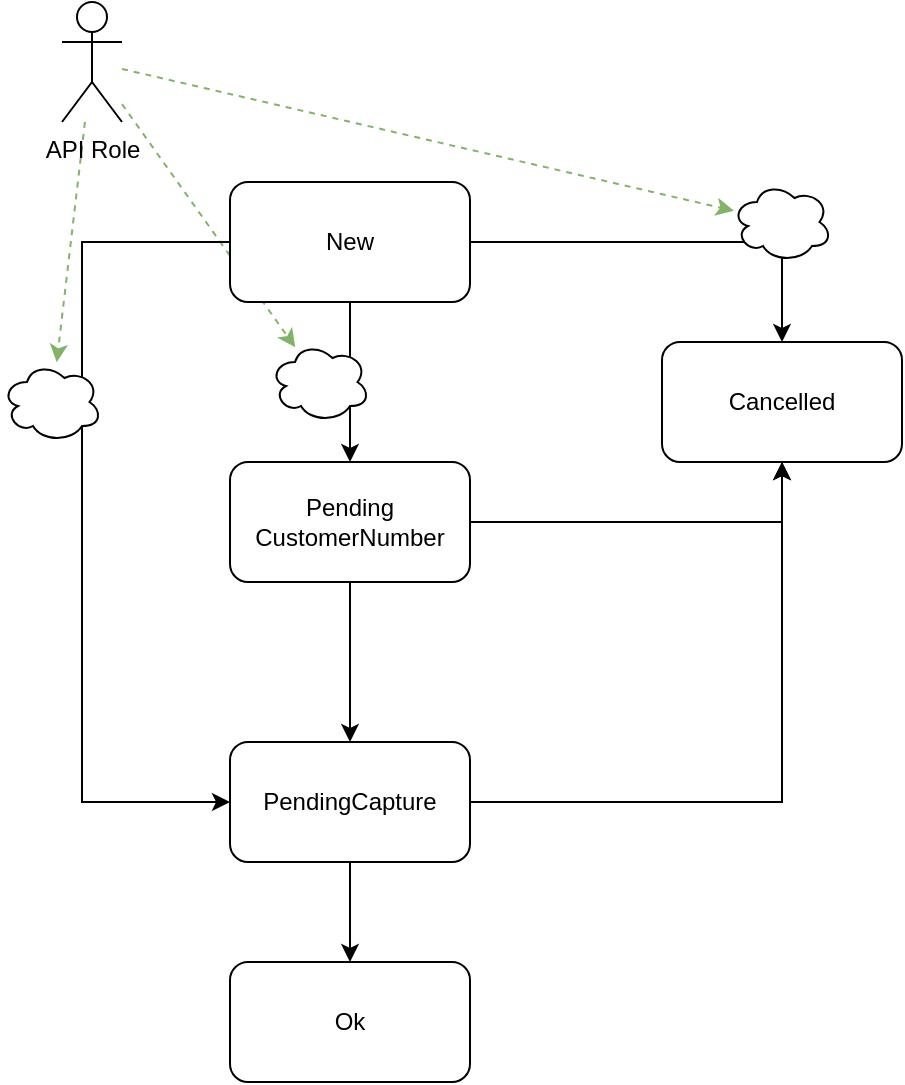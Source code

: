 <mxfile version="22.0.2" type="device" pages="2">
  <diagram name="Orderflow overview" id="do6F3Hq-bZEaZSEdKwMa">
    <mxGraphModel dx="1418" dy="2109" grid="1" gridSize="10" guides="1" tooltips="1" connect="1" arrows="1" fold="1" page="1" pageScale="1" pageWidth="827" pageHeight="1169" math="0" shadow="0">
      <root>
        <mxCell id="0" />
        <mxCell id="1" parent="0" />
        <mxCell id="8Tw3S8TvC_1avZUs9AHY-27" style="rounded=0;orthogonalLoop=1;jettySize=auto;html=1;fillColor=#d5e8d4;strokeColor=#82b366;dashed=1;" parent="1" source="8Tw3S8TvC_1avZUs9AHY-25" target="8Tw3S8TvC_1avZUs9AHY-18" edge="1">
          <mxGeometry relative="1" as="geometry" />
        </mxCell>
        <mxCell id="8Tw3S8TvC_1avZUs9AHY-28" style="rounded=0;orthogonalLoop=1;jettySize=auto;html=1;fillColor=#d5e8d4;strokeColor=#82b366;dashed=1;" parent="1" source="8Tw3S8TvC_1avZUs9AHY-25" target="8Tw3S8TvC_1avZUs9AHY-19" edge="1">
          <mxGeometry relative="1" as="geometry" />
        </mxCell>
        <mxCell id="8Tw3S8TvC_1avZUs9AHY-29" style="rounded=0;orthogonalLoop=1;jettySize=auto;html=1;fillColor=#d5e8d4;strokeColor=#82b366;dashed=1;" parent="1" source="8Tw3S8TvC_1avZUs9AHY-25" target="8Tw3S8TvC_1avZUs9AHY-20" edge="1">
          <mxGeometry relative="1" as="geometry" />
        </mxCell>
        <mxCell id="8Tw3S8TvC_1avZUs9AHY-3" value="" style="edgeStyle=orthogonalEdgeStyle;rounded=0;orthogonalLoop=1;jettySize=auto;html=1;" parent="1" source="8Tw3S8TvC_1avZUs9AHY-1" target="8Tw3S8TvC_1avZUs9AHY-2" edge="1">
          <mxGeometry relative="1" as="geometry" />
        </mxCell>
        <mxCell id="8Tw3S8TvC_1avZUs9AHY-12" value="" style="edgeStyle=orthogonalEdgeStyle;rounded=0;orthogonalLoop=1;jettySize=auto;html=1;" parent="1" source="8Tw3S8TvC_1avZUs9AHY-1" target="8Tw3S8TvC_1avZUs9AHY-11" edge="1">
          <mxGeometry relative="1" as="geometry" />
        </mxCell>
        <mxCell id="8Tw3S8TvC_1avZUs9AHY-17" style="edgeStyle=orthogonalEdgeStyle;rounded=0;orthogonalLoop=1;jettySize=auto;html=1;" parent="1" source="8Tw3S8TvC_1avZUs9AHY-1" target="8Tw3S8TvC_1avZUs9AHY-13" edge="1">
          <mxGeometry relative="1" as="geometry">
            <Array as="points">
              <mxPoint x="220" y="-560" />
              <mxPoint x="220" y="-280" />
            </Array>
          </mxGeometry>
        </mxCell>
        <mxCell id="8Tw3S8TvC_1avZUs9AHY-1" value="New" style="rounded=1;whiteSpace=wrap;html=1;" parent="1" vertex="1">
          <mxGeometry x="294" y="-590" width="120" height="60" as="geometry" />
        </mxCell>
        <mxCell id="8Tw3S8TvC_1avZUs9AHY-2" value="Cancelled" style="whiteSpace=wrap;html=1;rounded=1;" parent="1" vertex="1">
          <mxGeometry x="510" y="-510" width="120" height="60" as="geometry" />
        </mxCell>
        <mxCell id="8Tw3S8TvC_1avZUs9AHY-14" value="" style="edgeStyle=orthogonalEdgeStyle;rounded=0;orthogonalLoop=1;jettySize=auto;html=1;" parent="1" source="8Tw3S8TvC_1avZUs9AHY-11" target="8Tw3S8TvC_1avZUs9AHY-13" edge="1">
          <mxGeometry relative="1" as="geometry">
            <Array as="points">
              <mxPoint x="354" y="-380" />
              <mxPoint x="354" y="-380" />
            </Array>
          </mxGeometry>
        </mxCell>
        <mxCell id="8Tw3S8TvC_1avZUs9AHY-21" style="edgeStyle=orthogonalEdgeStyle;rounded=0;orthogonalLoop=1;jettySize=auto;html=1;entryX=0.5;entryY=1;entryDx=0;entryDy=0;" parent="1" source="8Tw3S8TvC_1avZUs9AHY-11" target="8Tw3S8TvC_1avZUs9AHY-2" edge="1">
          <mxGeometry relative="1" as="geometry" />
        </mxCell>
        <mxCell id="8Tw3S8TvC_1avZUs9AHY-11" value="Pending&lt;br&gt;CustomerNumber" style="rounded=1;whiteSpace=wrap;html=1;" parent="1" vertex="1">
          <mxGeometry x="294" y="-450" width="120" height="60" as="geometry" />
        </mxCell>
        <mxCell id="8Tw3S8TvC_1avZUs9AHY-22" style="edgeStyle=orthogonalEdgeStyle;rounded=0;orthogonalLoop=1;jettySize=auto;html=1;" parent="1" source="8Tw3S8TvC_1avZUs9AHY-13" target="8Tw3S8TvC_1avZUs9AHY-2" edge="1">
          <mxGeometry relative="1" as="geometry" />
        </mxCell>
        <mxCell id="8Tw3S8TvC_1avZUs9AHY-24" value="" style="edgeStyle=orthogonalEdgeStyle;rounded=0;orthogonalLoop=1;jettySize=auto;html=1;" parent="1" source="8Tw3S8TvC_1avZUs9AHY-13" target="8Tw3S8TvC_1avZUs9AHY-23" edge="1">
          <mxGeometry relative="1" as="geometry" />
        </mxCell>
        <mxCell id="8Tw3S8TvC_1avZUs9AHY-13" value="PendingCapture" style="whiteSpace=wrap;html=1;rounded=1;" parent="1" vertex="1">
          <mxGeometry x="294" y="-310" width="120" height="60" as="geometry" />
        </mxCell>
        <mxCell id="8Tw3S8TvC_1avZUs9AHY-18" value="" style="ellipse;shape=cloud;whiteSpace=wrap;html=1;" parent="1" vertex="1">
          <mxGeometry x="180" y="-500" width="50" height="40" as="geometry" />
        </mxCell>
        <mxCell id="8Tw3S8TvC_1avZUs9AHY-19" value="" style="ellipse;shape=cloud;whiteSpace=wrap;html=1;" parent="1" vertex="1">
          <mxGeometry x="314" y="-510" width="50" height="40" as="geometry" />
        </mxCell>
        <mxCell id="8Tw3S8TvC_1avZUs9AHY-20" value="" style="ellipse;shape=cloud;whiteSpace=wrap;html=1;" parent="1" vertex="1">
          <mxGeometry x="545" y="-590" width="50" height="40" as="geometry" />
        </mxCell>
        <mxCell id="8Tw3S8TvC_1avZUs9AHY-23" value="Ok" style="whiteSpace=wrap;html=1;rounded=1;" parent="1" vertex="1">
          <mxGeometry x="294" y="-200" width="120" height="60" as="geometry" />
        </mxCell>
        <mxCell id="8Tw3S8TvC_1avZUs9AHY-25" value="API Role" style="shape=umlActor;verticalLabelPosition=bottom;verticalAlign=top;html=1;outlineConnect=0;" parent="1" vertex="1">
          <mxGeometry x="210" y="-680" width="30" height="60" as="geometry" />
        </mxCell>
      </root>
    </mxGraphModel>
  </diagram>
  <diagram id="WnLN3_dqNuWooho5HAyK" name="OrderFlow">
    <mxGraphModel dx="1418" dy="940" grid="1" gridSize="10" guides="1" tooltips="1" connect="1" arrows="1" fold="1" page="1" pageScale="1" pageWidth="850" pageHeight="1100" math="0" shadow="0">
      <root>
        <mxCell id="0" />
        <mxCell id="1" parent="0" />
        <mxCell id="0ILBZgVLEb3fEnlXMzxe-46" value="" style="rounded=1;whiteSpace=wrap;html=1;fillColor=#bac8d3;strokeColor=#23445d;movable=1;resizable=1;rotatable=1;deletable=1;editable=1;locked=0;connectable=1;" parent="1" vertex="1">
          <mxGeometry x="610" y="390" width="260" height="230" as="geometry" />
        </mxCell>
        <mxCell id="0ILBZgVLEb3fEnlXMzxe-33" value="" style="rounded=0;whiteSpace=wrap;html=1;fillColor=#dae8fc;strokeColor=#6c8ebf;" parent="1" vertex="1">
          <mxGeometry x="380" y="5" width="350" height="255" as="geometry" />
        </mxCell>
        <mxCell id="0ILBZgVLEb3fEnlXMzxe-4" style="edgeStyle=orthogonalEdgeStyle;rounded=0;orthogonalLoop=1;jettySize=auto;html=1;" parent="1" source="0ILBZgVLEb3fEnlXMzxe-1" target="0ILBZgVLEb3fEnlXMzxe-5" edge="1">
          <mxGeometry relative="1" as="geometry">
            <mxPoint x="440" y="90" as="targetPoint" />
          </mxGeometry>
        </mxCell>
        <mxCell id="0ILBZgVLEb3fEnlXMzxe-1" value="New" style="rounded=0;whiteSpace=wrap;html=1;" parent="1" vertex="1">
          <mxGeometry x="150" y="120" width="120" height="30" as="geometry" />
        </mxCell>
        <mxCell id="0ILBZgVLEb3fEnlXMzxe-2" value="Order Flow / states" style="text;html=1;strokeColor=none;fillColor=none;align=center;verticalAlign=middle;whiteSpace=wrap;rounded=0;" parent="1" vertex="1">
          <mxGeometry x="150" y="40" width="60" height="30" as="geometry" />
        </mxCell>
        <mxCell id="0ILBZgVLEb3fEnlXMzxe-3" value="&lt;h1 style=&quot;font-size: 14px;&quot;&gt;&lt;font style=&quot;font-size: 14px;&quot;&gt;&lt;span style=&quot;background-color: initial;&quot;&gt;Details&lt;/span&gt;&lt;/font&gt;&lt;/h1&gt;&lt;h1 style=&quot;font-size: 14px;&quot;&gt;&lt;font style=&quot;font-size: 14px;&quot;&gt;&lt;span style=&quot;background-color: initial;&quot;&gt;&lt;br&gt;&lt;/span&gt;Agreement: 1,&lt;/font&gt;&lt;/h1&gt;&lt;h1 style=&quot;font-size: 14px;&quot;&gt;&lt;font style=&quot;font-size: 14px;&quot;&gt;Payment : 100 DKK&lt;/font&gt;&lt;/h1&gt;&lt;h1 style=&quot;font-size: 14px;&quot;&gt;&lt;font style=&quot;font-size: 14px;&quot;&gt;Customer : Non&lt;/font&gt;&lt;/h1&gt;" style="text;html=1;strokeColor=none;fillColor=none;spacing=5;spacingTop=-20;whiteSpace=wrap;overflow=hidden;rounded=0;" parent="1" vertex="1">
          <mxGeometry x="80" y="190" width="225" height="180" as="geometry" />
        </mxCell>
        <mxCell id="0ILBZgVLEb3fEnlXMzxe-8" value="" style="edgeStyle=orthogonalEdgeStyle;rounded=0;orthogonalLoop=1;jettySize=auto;html=1;" parent="1" source="0ILBZgVLEb3fEnlXMzxe-5" target="0ILBZgVLEb3fEnlXMzxe-7" edge="1">
          <mxGeometry relative="1" as="geometry" />
        </mxCell>
        <mxCell id="0ILBZgVLEb3fEnlXMzxe-5" value="Customer" style="shape=umlActor;verticalLabelPosition=bottom;verticalAlign=top;html=1;outlineConnect=0;" parent="1" vertex="1">
          <mxGeometry x="425" y="160" width="30" height="60" as="geometry" />
        </mxCell>
        <mxCell id="0ILBZgVLEb3fEnlXMzxe-15" value="" style="edgeStyle=orthogonalEdgeStyle;rounded=0;orthogonalLoop=1;jettySize=auto;html=1;" parent="1" source="0ILBZgVLEb3fEnlXMzxe-7" target="0ILBZgVLEb3fEnlXMzxe-14" edge="1">
          <mxGeometry relative="1" as="geometry" />
        </mxCell>
        <mxCell id="0ILBZgVLEb3fEnlXMzxe-21" value="&amp;lt;&amp;lt;Webhook&amp;gt;&amp;gt;" style="edgeStyle=orthogonalEdgeStyle;rounded=0;orthogonalLoop=1;jettySize=auto;html=1;entryX=0.88;entryY=0.25;entryDx=0;entryDy=0;entryPerimeter=0;" parent="1" target="0ILBZgVLEb3fEnlXMzxe-22" edge="1">
          <mxGeometry relative="1" as="geometry">
            <mxPoint x="550" y="340" as="targetPoint" />
            <mxPoint x="600" y="125" as="sourcePoint" />
          </mxGeometry>
        </mxCell>
        <mxCell id="0ILBZgVLEb3fEnlXMzxe-7" value="PendingCustomerNumber" style="whiteSpace=wrap;html=1;verticalAlign=top;" parent="1" vertex="1">
          <mxGeometry x="530" y="110" width="170" height="30" as="geometry" />
        </mxCell>
        <mxCell id="0ILBZgVLEb3fEnlXMzxe-12" value="" style="edgeStyle=orthogonalEdgeStyle;rounded=0;orthogonalLoop=1;jettySize=auto;html=1;" parent="1" source="0ILBZgVLEb3fEnlXMzxe-9" target="0ILBZgVLEb3fEnlXMzxe-11" edge="1">
          <mxGeometry relative="1" as="geometry" />
        </mxCell>
        <mxCell id="0ILBZgVLEb3fEnlXMzxe-9" value="Api Actor" style="shape=umlActor;verticalLabelPosition=bottom;verticalAlign=top;html=1;outlineConnect=0;" parent="1" vertex="1">
          <mxGeometry x="580" y="270" width="30" height="60" as="geometry" />
        </mxCell>
        <mxCell id="0ILBZgVLEb3fEnlXMzxe-13" style="edgeStyle=orthogonalEdgeStyle;rounded=0;orthogonalLoop=1;jettySize=auto;html=1;" parent="1" edge="1">
          <mxGeometry relative="1" as="geometry">
            <mxPoint x="753.75" y="130" as="targetPoint" />
            <mxPoint x="761.25" y="260" as="sourcePoint" />
            <Array as="points">
              <mxPoint x="761.75" y="150" />
              <mxPoint x="753.75" y="150" />
              <mxPoint x="753.75" y="130" />
            </Array>
          </mxGeometry>
        </mxCell>
        <mxCell id="0ILBZgVLEb3fEnlXMzxe-11" value="Orders/Put/{OrderToken}&lt;br&gt;&lt;br&gt;&quot;Customer&quot;" style="ellipse;whiteSpace=wrap;html=1;verticalAlign=top;" parent="1" vertex="1">
          <mxGeometry x="665" y="260" width="185" height="80" as="geometry" />
        </mxCell>
        <mxCell id="0ILBZgVLEb3fEnlXMzxe-24" value="" style="edgeStyle=orthogonalEdgeStyle;rounded=0;orthogonalLoop=1;jettySize=auto;html=1;" parent="1" source="0ILBZgVLEb3fEnlXMzxe-14" target="0ILBZgVLEb3fEnlXMzxe-23" edge="1">
          <mxGeometry relative="1" as="geometry" />
        </mxCell>
        <mxCell id="0ILBZgVLEb3fEnlXMzxe-14" value="Ok" style="whiteSpace=wrap;html=1;verticalAlign=top;" parent="1" vertex="1">
          <mxGeometry x="780" y="110" width="170" height="30" as="geometry" />
        </mxCell>
        <mxCell id="0ILBZgVLEb3fEnlXMzxe-18" style="edgeStyle=orthogonalEdgeStyle;rounded=0;orthogonalLoop=1;jettySize=auto;html=1;" parent="1" source="0ILBZgVLEb3fEnlXMzxe-16" target="0ILBZgVLEb3fEnlXMzxe-7" edge="1">
          <mxGeometry relative="1" as="geometry">
            <Array as="points">
              <mxPoint x="555" y="80" />
              <mxPoint x="490" y="80" />
              <mxPoint x="490" y="125" />
            </Array>
          </mxGeometry>
        </mxCell>
        <mxCell id="0ILBZgVLEb3fEnlXMzxe-16" value="100kr" style="ellipse;whiteSpace=wrap;html=1;" parent="1" vertex="1">
          <mxGeometry x="530" y="20" width="50" height="30" as="geometry" />
        </mxCell>
        <mxCell id="0ILBZgVLEb3fEnlXMzxe-20" style="edgeStyle=orthogonalEdgeStyle;rounded=0;orthogonalLoop=1;jettySize=auto;html=1;entryX=0;entryY=0.25;entryDx=0;entryDy=0;" parent="1" source="0ILBZgVLEb3fEnlXMzxe-17" target="0ILBZgVLEb3fEnlXMzxe-7" edge="1">
          <mxGeometry relative="1" as="geometry">
            <Array as="points">
              <mxPoint x="645" y="83" />
              <mxPoint x="500" y="83" />
              <mxPoint x="500" y="110" />
              <mxPoint x="530" y="110" />
            </Array>
          </mxGeometry>
        </mxCell>
        <mxCell id="0ILBZgVLEb3fEnlXMzxe-17" value="Agreement" style="ellipse;whiteSpace=wrap;html=1;" parent="1" vertex="1">
          <mxGeometry x="610" y="15" width="70" height="40" as="geometry" />
        </mxCell>
        <mxCell id="0ILBZgVLEb3fEnlXMzxe-22" value="" style="ellipse;shape=cloud;whiteSpace=wrap;html=1;" parent="1" vertex="1">
          <mxGeometry x="420" y="330" width="120" height="80" as="geometry" />
        </mxCell>
        <mxCell id="0ILBZgVLEb3fEnlXMzxe-28" value="" style="edgeStyle=orthogonalEdgeStyle;rounded=0;orthogonalLoop=1;jettySize=auto;html=1;" parent="1" source="0ILBZgVLEb3fEnlXMzxe-23" target="0ILBZgVLEb3fEnlXMzxe-27" edge="1">
          <mxGeometry relative="1" as="geometry" />
        </mxCell>
        <mxCell id="0ILBZgVLEb3fEnlXMzxe-30" value="" style="edgeStyle=orthogonalEdgeStyle;rounded=0;orthogonalLoop=1;jettySize=auto;html=1;" parent="1" source="0ILBZgVLEb3fEnlXMzxe-23" target="0ILBZgVLEb3fEnlXMzxe-29" edge="1">
          <mxGeometry relative="1" as="geometry" />
        </mxCell>
        <mxCell id="0ILBZgVLEb3fEnlXMzxe-23" value="Customer" style="whiteSpace=wrap;html=1;verticalAlign=top;" parent="1" vertex="1">
          <mxGeometry x="900" y="180" width="50" height="30" as="geometry" />
        </mxCell>
        <mxCell id="0ILBZgVLEb3fEnlXMzxe-27" value="PaymentOption" style="whiteSpace=wrap;html=1;verticalAlign=top;" parent="1" vertex="1">
          <mxGeometry x="1010" y="182.5" width="85" height="25" as="geometry" />
        </mxCell>
        <mxCell id="0ILBZgVLEb3fEnlXMzxe-32" value="" style="edgeStyle=orthogonalEdgeStyle;rounded=0;orthogonalLoop=1;jettySize=auto;html=1;" parent="1" source="0ILBZgVLEb3fEnlXMzxe-29" target="0ILBZgVLEb3fEnlXMzxe-31" edge="1">
          <mxGeometry relative="1" as="geometry" />
        </mxCell>
        <mxCell id="0ILBZgVLEb3fEnlXMzxe-29" value="Invoice" style="whiteSpace=wrap;html=1;verticalAlign=top;" parent="1" vertex="1">
          <mxGeometry x="865" y="250" width="120" height="30" as="geometry" />
        </mxCell>
        <mxCell id="0ILBZgVLEb3fEnlXMzxe-31" value="PaymentResponseTransaction&lt;br&gt;&lt;br&gt;100Kr" style="whiteSpace=wrap;html=1;verticalAlign=top;" parent="1" vertex="1">
          <mxGeometry x="865" y="310" width="185" height="60" as="geometry" />
        </mxCell>
        <mxCell id="0ILBZgVLEb3fEnlXMzxe-36" value="" style="rounded=0;whiteSpace=wrap;html=1;movable=0;resizable=0;rotatable=0;deletable=0;editable=0;locked=1;connectable=0;" parent="1" vertex="1">
          <mxGeometry x="640" y="410" width="200" height="20" as="geometry" />
        </mxCell>
        <mxCell id="0ILBZgVLEb3fEnlXMzxe-38" value="CustomerNumber" style="rounded=0;whiteSpace=wrap;html=1;movable=0;resizable=0;rotatable=0;deletable=0;editable=0;locked=1;connectable=0;" parent="1" vertex="1">
          <mxGeometry x="640" y="410" width="200" height="20" as="geometry" />
        </mxCell>
        <mxCell id="0ILBZgVLEb3fEnlXMzxe-39" value="" style="rounded=0;whiteSpace=wrap;html=1;movable=0;resizable=0;rotatable=0;deletable=0;editable=0;locked=1;connectable=0;" parent="1" vertex="1">
          <mxGeometry x="640" y="550" width="200" height="20" as="geometry" />
        </mxCell>
        <mxCell id="0ILBZgVLEb3fEnlXMzxe-40" value="" style="rounded=0;whiteSpace=wrap;html=1;movable=0;resizable=0;rotatable=0;deletable=0;editable=0;locked=1;connectable=0;" parent="1" vertex="1">
          <mxGeometry x="640" y="445" width="200" height="20" as="geometry" />
        </mxCell>
        <mxCell id="0ILBZgVLEb3fEnlXMzxe-41" value="" style="rounded=0;whiteSpace=wrap;html=1;movable=0;resizable=0;rotatable=0;deletable=0;editable=0;locked=1;connectable=0;" parent="1" vertex="1">
          <mxGeometry x="640" y="515" width="200" height="20" as="geometry" />
        </mxCell>
        <mxCell id="0ILBZgVLEb3fEnlXMzxe-42" value="" style="rounded=0;whiteSpace=wrap;html=1;movable=0;resizable=0;rotatable=0;deletable=0;editable=0;locked=1;connectable=0;" parent="1" vertex="1">
          <mxGeometry x="640" y="480" width="200" height="20" as="geometry" />
        </mxCell>
        <mxCell id="0ILBZgVLEb3fEnlXMzxe-43" value="Ok" style="rounded=0;whiteSpace=wrap;html=1;fillColor=#29D4FF;movable=0;resizable=0;rotatable=0;deletable=0;editable=0;locked=1;connectable=0;" parent="1" vertex="1">
          <mxGeometry x="750" y="580" width="90" height="20" as="geometry" />
        </mxCell>
        <mxCell id="0ILBZgVLEb3fEnlXMzxe-44" style="edgeStyle=orthogonalEdgeStyle;rounded=0;orthogonalLoop=1;jettySize=auto;html=1;exitX=0.5;exitY=1;exitDx=0;exitDy=0;movable=0;resizable=0;rotatable=0;deletable=0;editable=0;locked=1;connectable=0;" parent="1" source="0ILBZgVLEb3fEnlXMzxe-43" target="0ILBZgVLEb3fEnlXMzxe-43" edge="1">
          <mxGeometry relative="1" as="geometry" />
        </mxCell>
        <mxCell id="0ILBZgVLEb3fEnlXMzxe-45" value="Cancel" style="rounded=0;whiteSpace=wrap;html=1;fillColor=#FFFFFF;movable=0;resizable=0;rotatable=0;deletable=0;editable=0;locked=1;connectable=0;" parent="1" vertex="1">
          <mxGeometry x="640" y="580" width="90" height="20" as="geometry" />
        </mxCell>
      </root>
    </mxGraphModel>
  </diagram>
</mxfile>
